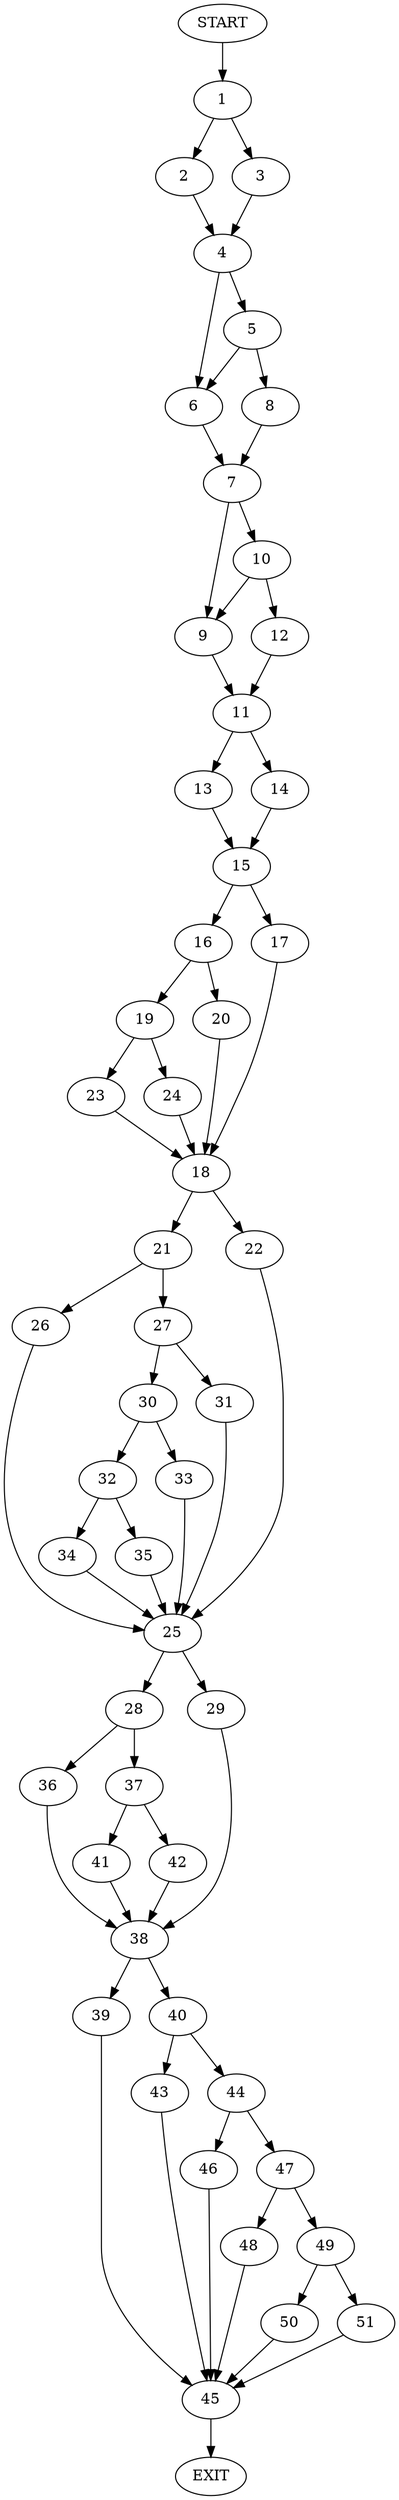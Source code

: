 digraph {
0 [label="START"]
52 [label="EXIT"]
0 -> 1
1 -> 2
1 -> 3
3 -> 4
2 -> 4
4 -> 5
4 -> 6
6 -> 7
5 -> 6
5 -> 8
8 -> 7
7 -> 9
7 -> 10
9 -> 11
10 -> 9
10 -> 12
12 -> 11
11 -> 13
11 -> 14
14 -> 15
13 -> 15
15 -> 16
15 -> 17
17 -> 18
16 -> 19
16 -> 20
18 -> 21
18 -> 22
19 -> 23
19 -> 24
20 -> 18
23 -> 18
24 -> 18
22 -> 25
21 -> 26
21 -> 27
25 -> 28
25 -> 29
27 -> 30
27 -> 31
26 -> 25
31 -> 25
30 -> 32
30 -> 33
33 -> 25
32 -> 34
32 -> 35
34 -> 25
35 -> 25
28 -> 36
28 -> 37
29 -> 38
38 -> 39
38 -> 40
36 -> 38
37 -> 41
37 -> 42
41 -> 38
42 -> 38
40 -> 43
40 -> 44
39 -> 45
45 -> 52
43 -> 45
44 -> 46
44 -> 47
46 -> 45
47 -> 48
47 -> 49
48 -> 45
49 -> 50
49 -> 51
51 -> 45
50 -> 45
}
